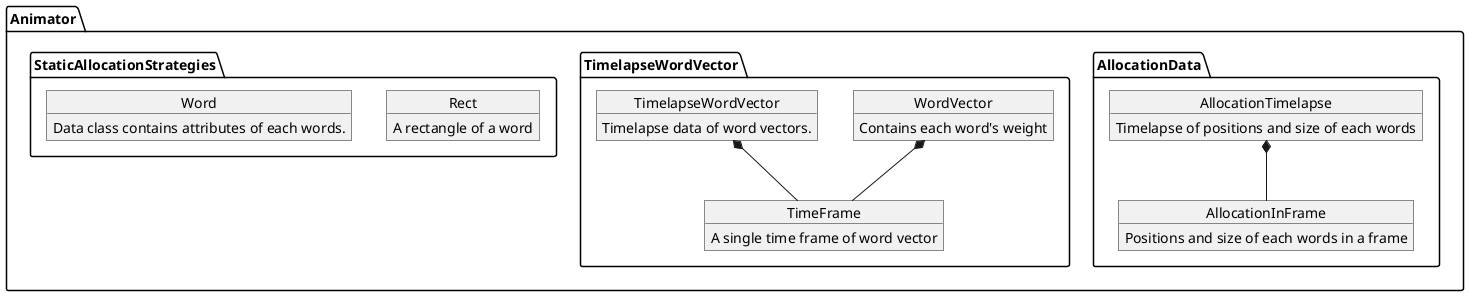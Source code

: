 @startuml Dependency_Data
' Image can be obtained from
' https://www.plantuml.com/plantuml/uml/SyfFKj2rKt3CoKnELR1Io4ZDoSa70000

' Write all modules here
folder Animator {
    folder AllocationData {
        object AllocationInFrame {
            Positions and size of each words in a frame
        }

        object AllocationTimelapse {
            Timelapse of positions and size of each words
        }

        AllocationTimelapse *-- AllocationInFrame
    }

    folder TimelapseWordVector {
        object WordVector {
            Contains each word's weight
        }

        object TimeFrame {
            A single time frame of word vector
        }

        object TimelapseWordVector {
            Timelapse data of word vectors.
        }

        WordVector *-- TimeFrame
        TimelapseWordVector *-- TimeFrame
    }

    folder StaticAllocationStrategies {
        object Rect {
            A rectangle of a word
        }

        object Word {
            Data class contains attributes of each words.
        }
    }
}

@enduml